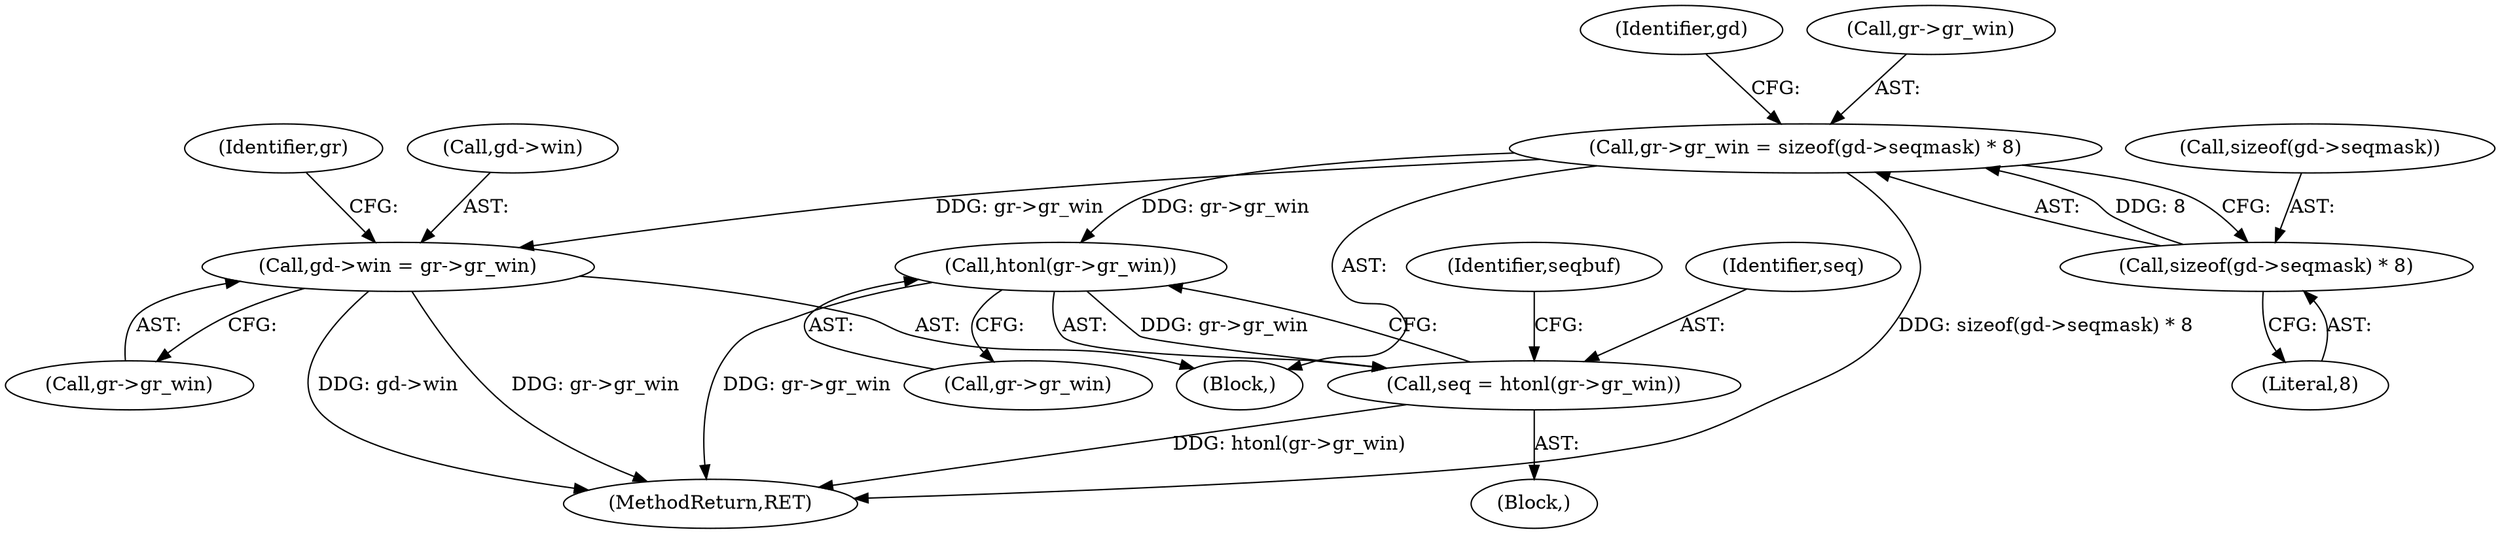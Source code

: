 digraph "0_krb5_5bb8a6b9c9eb8dd22bc9526751610aaa255ead9c_0@API" {
"1000256" [label="(Call,gr->gr_win = sizeof(gd->seqmask) * 8)"];
"1000260" [label="(Call,sizeof(gd->seqmask) * 8)"];
"1000296" [label="(Call,gd->win = gr->gr_win)"];
"1000370" [label="(Call,htonl(gr->gr_win))"];
"1000368" [label="(Call,seq = htonl(gr->gr_win))"];
"1000370" [label="(Call,htonl(gr->gr_win))"];
"1000296" [label="(Call,gd->win = gr->gr_win)"];
"1000256" [label="(Call,gr->gr_win = sizeof(gd->seqmask) * 8)"];
"1000306" [label="(Identifier,gr)"];
"1000368" [label="(Call,seq = htonl(gr->gr_win))"];
"1000269" [label="(Identifier,gd)"];
"1000260" [label="(Call,sizeof(gd->seqmask) * 8)"];
"1000371" [label="(Call,gr->gr_win)"];
"1000461" [label="(MethodReturn,RET)"];
"1000376" [label="(Identifier,seqbuf)"];
"1000309" [label="(Block,)"];
"1000107" [label="(Block,)"];
"1000297" [label="(Call,gd->win)"];
"1000261" [label="(Call,sizeof(gd->seqmask))"];
"1000369" [label="(Identifier,seq)"];
"1000257" [label="(Call,gr->gr_win)"];
"1000265" [label="(Literal,8)"];
"1000300" [label="(Call,gr->gr_win)"];
"1000256" -> "1000107"  [label="AST: "];
"1000256" -> "1000260"  [label="CFG: "];
"1000257" -> "1000256"  [label="AST: "];
"1000260" -> "1000256"  [label="AST: "];
"1000269" -> "1000256"  [label="CFG: "];
"1000256" -> "1000461"  [label="DDG: sizeof(gd->seqmask) * 8"];
"1000260" -> "1000256"  [label="DDG: 8"];
"1000256" -> "1000296"  [label="DDG: gr->gr_win"];
"1000256" -> "1000370"  [label="DDG: gr->gr_win"];
"1000260" -> "1000265"  [label="CFG: "];
"1000261" -> "1000260"  [label="AST: "];
"1000265" -> "1000260"  [label="AST: "];
"1000296" -> "1000107"  [label="AST: "];
"1000296" -> "1000300"  [label="CFG: "];
"1000297" -> "1000296"  [label="AST: "];
"1000300" -> "1000296"  [label="AST: "];
"1000306" -> "1000296"  [label="CFG: "];
"1000296" -> "1000461"  [label="DDG: gr->gr_win"];
"1000296" -> "1000461"  [label="DDG: gd->win"];
"1000370" -> "1000368"  [label="AST: "];
"1000370" -> "1000371"  [label="CFG: "];
"1000371" -> "1000370"  [label="AST: "];
"1000368" -> "1000370"  [label="CFG: "];
"1000370" -> "1000461"  [label="DDG: gr->gr_win"];
"1000370" -> "1000368"  [label="DDG: gr->gr_win"];
"1000368" -> "1000309"  [label="AST: "];
"1000369" -> "1000368"  [label="AST: "];
"1000376" -> "1000368"  [label="CFG: "];
"1000368" -> "1000461"  [label="DDG: htonl(gr->gr_win)"];
}
